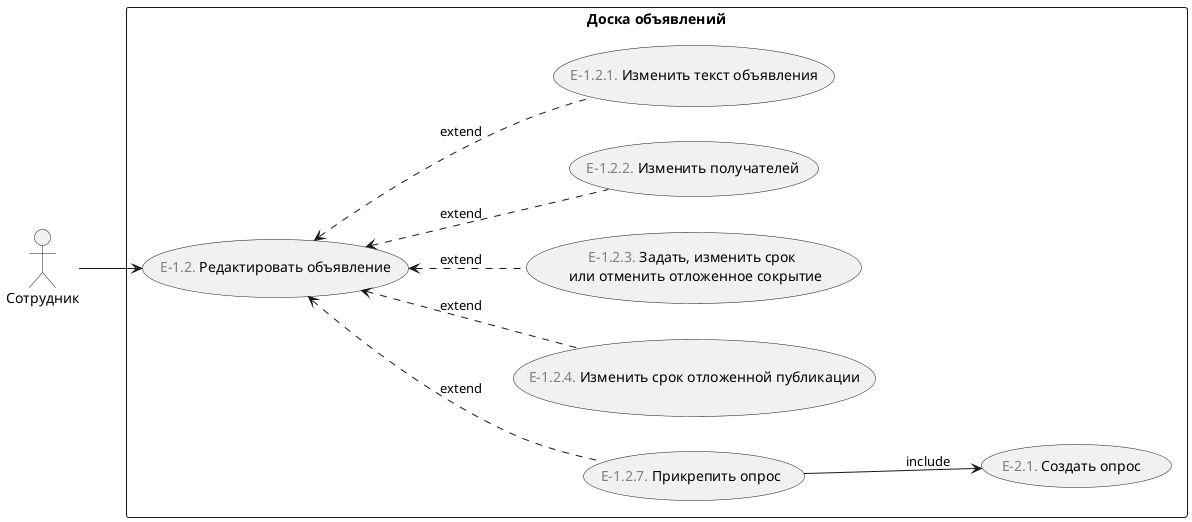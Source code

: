 ﻿@startuml
'https://plantuml.com/use-case-diagram

left to right direction

:Сотрудник: as employee

rectangle "Доска объявлений" {
    (<font color="gray">E-1.2.</font> Редактировать объявление) as edit_announcement
    (<font color="gray">E-1.2.7.</font> Прикрепить опрос) as add_survey

    employee --> edit_announcement
     
    edit_announcement <.. add_survey : extend
    edit_announcement <.. (<font color="gray">E-1.2.4.</font> Изменить срок отложенной публикации) : extend
    edit_announcement <.. (<font color="gray">E-1.2.3.</font> Задать, изменить срок \n или отменить отложенное сокрытие) : extend
    edit_announcement <.. (<font color="gray">E-1.2.2.</font> Изменить получателей) : extend
    edit_announcement <.. (<font color="gray">E-1.2.1.</font> Изменить текст объявления) : extend
    
    add_survey --> (<font color="gray">E-2.1.</font> Создать опрос ) : include
}
@enduml